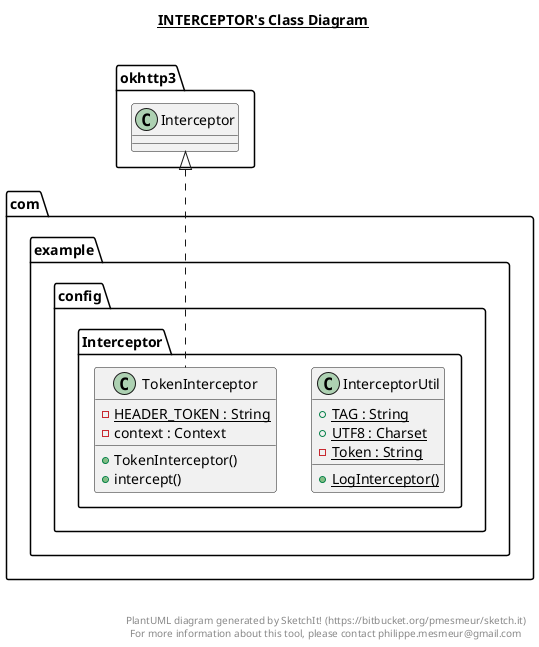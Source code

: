 @startuml

title __INTERCEPTOR's Class Diagram__\n

  namespace com.example {
    namespace config.Interceptor {
      class com.example.config.Interceptor.InterceptorUtil {
          {static} + TAG : String
          {static} + UTF8 : Charset
          {static} - Token : String
          {static} + LogInterceptor()
      }
    }
  }
  

  namespace com.example {
    namespace config.Interceptor {
      class com.example.config.Interceptor.TokenInterceptor {
          {static} - HEADER_TOKEN : String
          - context : Context
          + TokenInterceptor()
          + intercept()
      }
    }
  }
  

  com.example.config.Interceptor.TokenInterceptor .up.|> okhttp3.Interceptor


right footer


PlantUML diagram generated by SketchIt! (https://bitbucket.org/pmesmeur/sketch.it)
For more information about this tool, please contact philippe.mesmeur@gmail.com
endfooter

@enduml
